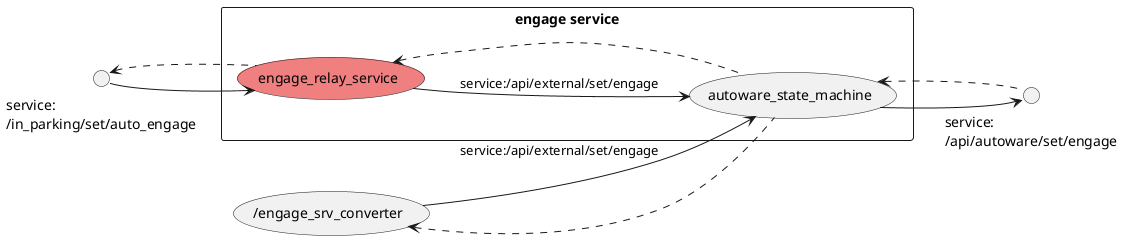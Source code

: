 @startuml
left to right direction
interface "service:\n/in_parking/set/auto_engage" as set_auto_engage
usecase "/engage_srv_converter" as engage_cnv

rectangle "engage service" {
    usecase "autoware_state_machine"
    usecase "engage_relay_service"  #LightCoral
}

interface "service:\n/api/autoware/set/engage" as set_engage

(engage_relay_service) --> (autoware_state_machine) : \nservice:/api/external/set/engage
(engage_relay_service) <.- (autoware_state_machine)
(engage_cnv) --> (autoware_state_machine) : \n\nservice:/api/external/set/engage
(engage_cnv) <.- (autoware_state_machine)
(set_auto_engage) ---> (engage_relay_service)
(set_auto_engage) <.-- (engage_relay_service)
(autoware_state_machine) ---> (set_engage)
(autoware_state_machine) <.-- (set_engage)

@enduml